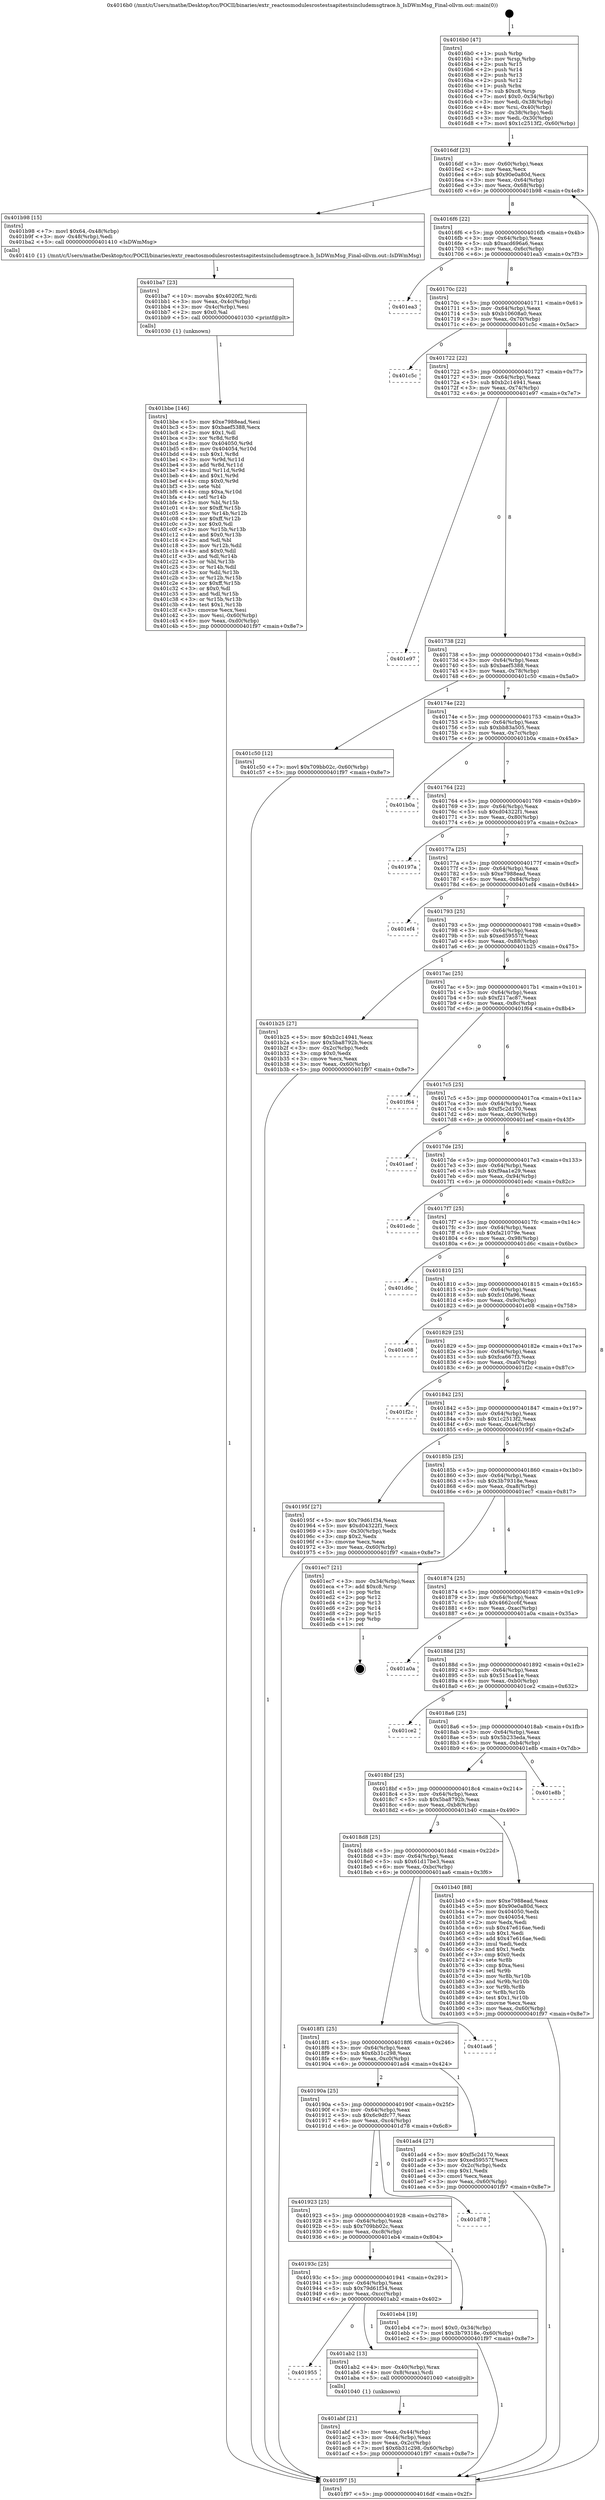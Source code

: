 digraph "0x4016b0" {
  label = "0x4016b0 (/mnt/c/Users/mathe/Desktop/tcc/POCII/binaries/extr_reactosmodulesrostestsapitestsincludemsgtrace.h_IsDWmMsg_Final-ollvm.out::main(0))"
  labelloc = "t"
  node[shape=record]

  Entry [label="",width=0.3,height=0.3,shape=circle,fillcolor=black,style=filled]
  "0x4016df" [label="{
     0x4016df [23]\l
     | [instrs]\l
     &nbsp;&nbsp;0x4016df \<+3\>: mov -0x60(%rbp),%eax\l
     &nbsp;&nbsp;0x4016e2 \<+2\>: mov %eax,%ecx\l
     &nbsp;&nbsp;0x4016e4 \<+6\>: sub $0x90e0a80d,%ecx\l
     &nbsp;&nbsp;0x4016ea \<+3\>: mov %eax,-0x64(%rbp)\l
     &nbsp;&nbsp;0x4016ed \<+3\>: mov %ecx,-0x68(%rbp)\l
     &nbsp;&nbsp;0x4016f0 \<+6\>: je 0000000000401b98 \<main+0x4e8\>\l
  }"]
  "0x401b98" [label="{
     0x401b98 [15]\l
     | [instrs]\l
     &nbsp;&nbsp;0x401b98 \<+7\>: movl $0x64,-0x48(%rbp)\l
     &nbsp;&nbsp;0x401b9f \<+3\>: mov -0x48(%rbp),%edi\l
     &nbsp;&nbsp;0x401ba2 \<+5\>: call 0000000000401410 \<IsDWmMsg\>\l
     | [calls]\l
     &nbsp;&nbsp;0x401410 \{1\} (/mnt/c/Users/mathe/Desktop/tcc/POCII/binaries/extr_reactosmodulesrostestsapitestsincludemsgtrace.h_IsDWmMsg_Final-ollvm.out::IsDWmMsg)\l
  }"]
  "0x4016f6" [label="{
     0x4016f6 [22]\l
     | [instrs]\l
     &nbsp;&nbsp;0x4016f6 \<+5\>: jmp 00000000004016fb \<main+0x4b\>\l
     &nbsp;&nbsp;0x4016fb \<+3\>: mov -0x64(%rbp),%eax\l
     &nbsp;&nbsp;0x4016fe \<+5\>: sub $0xacd696a6,%eax\l
     &nbsp;&nbsp;0x401703 \<+3\>: mov %eax,-0x6c(%rbp)\l
     &nbsp;&nbsp;0x401706 \<+6\>: je 0000000000401ea3 \<main+0x7f3\>\l
  }"]
  Exit [label="",width=0.3,height=0.3,shape=circle,fillcolor=black,style=filled,peripheries=2]
  "0x401ea3" [label="{
     0x401ea3\l
  }", style=dashed]
  "0x40170c" [label="{
     0x40170c [22]\l
     | [instrs]\l
     &nbsp;&nbsp;0x40170c \<+5\>: jmp 0000000000401711 \<main+0x61\>\l
     &nbsp;&nbsp;0x401711 \<+3\>: mov -0x64(%rbp),%eax\l
     &nbsp;&nbsp;0x401714 \<+5\>: sub $0xb10608a0,%eax\l
     &nbsp;&nbsp;0x401719 \<+3\>: mov %eax,-0x70(%rbp)\l
     &nbsp;&nbsp;0x40171c \<+6\>: je 0000000000401c5c \<main+0x5ac\>\l
  }"]
  "0x401bbe" [label="{
     0x401bbe [146]\l
     | [instrs]\l
     &nbsp;&nbsp;0x401bbe \<+5\>: mov $0xe7988ead,%esi\l
     &nbsp;&nbsp;0x401bc3 \<+5\>: mov $0xbaef5388,%ecx\l
     &nbsp;&nbsp;0x401bc8 \<+2\>: mov $0x1,%dl\l
     &nbsp;&nbsp;0x401bca \<+3\>: xor %r8d,%r8d\l
     &nbsp;&nbsp;0x401bcd \<+8\>: mov 0x404050,%r9d\l
     &nbsp;&nbsp;0x401bd5 \<+8\>: mov 0x404054,%r10d\l
     &nbsp;&nbsp;0x401bdd \<+4\>: sub $0x1,%r8d\l
     &nbsp;&nbsp;0x401be1 \<+3\>: mov %r9d,%r11d\l
     &nbsp;&nbsp;0x401be4 \<+3\>: add %r8d,%r11d\l
     &nbsp;&nbsp;0x401be7 \<+4\>: imul %r11d,%r9d\l
     &nbsp;&nbsp;0x401beb \<+4\>: and $0x1,%r9d\l
     &nbsp;&nbsp;0x401bef \<+4\>: cmp $0x0,%r9d\l
     &nbsp;&nbsp;0x401bf3 \<+3\>: sete %bl\l
     &nbsp;&nbsp;0x401bf6 \<+4\>: cmp $0xa,%r10d\l
     &nbsp;&nbsp;0x401bfa \<+4\>: setl %r14b\l
     &nbsp;&nbsp;0x401bfe \<+3\>: mov %bl,%r15b\l
     &nbsp;&nbsp;0x401c01 \<+4\>: xor $0xff,%r15b\l
     &nbsp;&nbsp;0x401c05 \<+3\>: mov %r14b,%r12b\l
     &nbsp;&nbsp;0x401c08 \<+4\>: xor $0xff,%r12b\l
     &nbsp;&nbsp;0x401c0c \<+3\>: xor $0x0,%dl\l
     &nbsp;&nbsp;0x401c0f \<+3\>: mov %r15b,%r13b\l
     &nbsp;&nbsp;0x401c12 \<+4\>: and $0x0,%r13b\l
     &nbsp;&nbsp;0x401c16 \<+2\>: and %dl,%bl\l
     &nbsp;&nbsp;0x401c18 \<+3\>: mov %r12b,%dil\l
     &nbsp;&nbsp;0x401c1b \<+4\>: and $0x0,%dil\l
     &nbsp;&nbsp;0x401c1f \<+3\>: and %dl,%r14b\l
     &nbsp;&nbsp;0x401c22 \<+3\>: or %bl,%r13b\l
     &nbsp;&nbsp;0x401c25 \<+3\>: or %r14b,%dil\l
     &nbsp;&nbsp;0x401c28 \<+3\>: xor %dil,%r13b\l
     &nbsp;&nbsp;0x401c2b \<+3\>: or %r12b,%r15b\l
     &nbsp;&nbsp;0x401c2e \<+4\>: xor $0xff,%r15b\l
     &nbsp;&nbsp;0x401c32 \<+3\>: or $0x0,%dl\l
     &nbsp;&nbsp;0x401c35 \<+3\>: and %dl,%r15b\l
     &nbsp;&nbsp;0x401c38 \<+3\>: or %r15b,%r13b\l
     &nbsp;&nbsp;0x401c3b \<+4\>: test $0x1,%r13b\l
     &nbsp;&nbsp;0x401c3f \<+3\>: cmovne %ecx,%esi\l
     &nbsp;&nbsp;0x401c42 \<+3\>: mov %esi,-0x60(%rbp)\l
     &nbsp;&nbsp;0x401c45 \<+6\>: mov %eax,-0xd0(%rbp)\l
     &nbsp;&nbsp;0x401c4b \<+5\>: jmp 0000000000401f97 \<main+0x8e7\>\l
  }"]
  "0x401c5c" [label="{
     0x401c5c\l
  }", style=dashed]
  "0x401722" [label="{
     0x401722 [22]\l
     | [instrs]\l
     &nbsp;&nbsp;0x401722 \<+5\>: jmp 0000000000401727 \<main+0x77\>\l
     &nbsp;&nbsp;0x401727 \<+3\>: mov -0x64(%rbp),%eax\l
     &nbsp;&nbsp;0x40172a \<+5\>: sub $0xb2c14941,%eax\l
     &nbsp;&nbsp;0x40172f \<+3\>: mov %eax,-0x74(%rbp)\l
     &nbsp;&nbsp;0x401732 \<+6\>: je 0000000000401e97 \<main+0x7e7\>\l
  }"]
  "0x401ba7" [label="{
     0x401ba7 [23]\l
     | [instrs]\l
     &nbsp;&nbsp;0x401ba7 \<+10\>: movabs $0x4020f2,%rdi\l
     &nbsp;&nbsp;0x401bb1 \<+3\>: mov %eax,-0x4c(%rbp)\l
     &nbsp;&nbsp;0x401bb4 \<+3\>: mov -0x4c(%rbp),%esi\l
     &nbsp;&nbsp;0x401bb7 \<+2\>: mov $0x0,%al\l
     &nbsp;&nbsp;0x401bb9 \<+5\>: call 0000000000401030 \<printf@plt\>\l
     | [calls]\l
     &nbsp;&nbsp;0x401030 \{1\} (unknown)\l
  }"]
  "0x401e97" [label="{
     0x401e97\l
  }", style=dashed]
  "0x401738" [label="{
     0x401738 [22]\l
     | [instrs]\l
     &nbsp;&nbsp;0x401738 \<+5\>: jmp 000000000040173d \<main+0x8d\>\l
     &nbsp;&nbsp;0x40173d \<+3\>: mov -0x64(%rbp),%eax\l
     &nbsp;&nbsp;0x401740 \<+5\>: sub $0xbaef5388,%eax\l
     &nbsp;&nbsp;0x401745 \<+3\>: mov %eax,-0x78(%rbp)\l
     &nbsp;&nbsp;0x401748 \<+6\>: je 0000000000401c50 \<main+0x5a0\>\l
  }"]
  "0x401abf" [label="{
     0x401abf [21]\l
     | [instrs]\l
     &nbsp;&nbsp;0x401abf \<+3\>: mov %eax,-0x44(%rbp)\l
     &nbsp;&nbsp;0x401ac2 \<+3\>: mov -0x44(%rbp),%eax\l
     &nbsp;&nbsp;0x401ac5 \<+3\>: mov %eax,-0x2c(%rbp)\l
     &nbsp;&nbsp;0x401ac8 \<+7\>: movl $0x6b31c298,-0x60(%rbp)\l
     &nbsp;&nbsp;0x401acf \<+5\>: jmp 0000000000401f97 \<main+0x8e7\>\l
  }"]
  "0x401c50" [label="{
     0x401c50 [12]\l
     | [instrs]\l
     &nbsp;&nbsp;0x401c50 \<+7\>: movl $0x709bb02c,-0x60(%rbp)\l
     &nbsp;&nbsp;0x401c57 \<+5\>: jmp 0000000000401f97 \<main+0x8e7\>\l
  }"]
  "0x40174e" [label="{
     0x40174e [22]\l
     | [instrs]\l
     &nbsp;&nbsp;0x40174e \<+5\>: jmp 0000000000401753 \<main+0xa3\>\l
     &nbsp;&nbsp;0x401753 \<+3\>: mov -0x64(%rbp),%eax\l
     &nbsp;&nbsp;0x401756 \<+5\>: sub $0xbb83a505,%eax\l
     &nbsp;&nbsp;0x40175b \<+3\>: mov %eax,-0x7c(%rbp)\l
     &nbsp;&nbsp;0x40175e \<+6\>: je 0000000000401b0a \<main+0x45a\>\l
  }"]
  "0x401955" [label="{
     0x401955\l
  }", style=dashed]
  "0x401b0a" [label="{
     0x401b0a\l
  }", style=dashed]
  "0x401764" [label="{
     0x401764 [22]\l
     | [instrs]\l
     &nbsp;&nbsp;0x401764 \<+5\>: jmp 0000000000401769 \<main+0xb9\>\l
     &nbsp;&nbsp;0x401769 \<+3\>: mov -0x64(%rbp),%eax\l
     &nbsp;&nbsp;0x40176c \<+5\>: sub $0xd04322f1,%eax\l
     &nbsp;&nbsp;0x401771 \<+3\>: mov %eax,-0x80(%rbp)\l
     &nbsp;&nbsp;0x401774 \<+6\>: je 000000000040197a \<main+0x2ca\>\l
  }"]
  "0x401ab2" [label="{
     0x401ab2 [13]\l
     | [instrs]\l
     &nbsp;&nbsp;0x401ab2 \<+4\>: mov -0x40(%rbp),%rax\l
     &nbsp;&nbsp;0x401ab6 \<+4\>: mov 0x8(%rax),%rdi\l
     &nbsp;&nbsp;0x401aba \<+5\>: call 0000000000401040 \<atoi@plt\>\l
     | [calls]\l
     &nbsp;&nbsp;0x401040 \{1\} (unknown)\l
  }"]
  "0x40197a" [label="{
     0x40197a\l
  }", style=dashed]
  "0x40177a" [label="{
     0x40177a [25]\l
     | [instrs]\l
     &nbsp;&nbsp;0x40177a \<+5\>: jmp 000000000040177f \<main+0xcf\>\l
     &nbsp;&nbsp;0x40177f \<+3\>: mov -0x64(%rbp),%eax\l
     &nbsp;&nbsp;0x401782 \<+5\>: sub $0xe7988ead,%eax\l
     &nbsp;&nbsp;0x401787 \<+6\>: mov %eax,-0x84(%rbp)\l
     &nbsp;&nbsp;0x40178d \<+6\>: je 0000000000401ef4 \<main+0x844\>\l
  }"]
  "0x40193c" [label="{
     0x40193c [25]\l
     | [instrs]\l
     &nbsp;&nbsp;0x40193c \<+5\>: jmp 0000000000401941 \<main+0x291\>\l
     &nbsp;&nbsp;0x401941 \<+3\>: mov -0x64(%rbp),%eax\l
     &nbsp;&nbsp;0x401944 \<+5\>: sub $0x79d61f34,%eax\l
     &nbsp;&nbsp;0x401949 \<+6\>: mov %eax,-0xcc(%rbp)\l
     &nbsp;&nbsp;0x40194f \<+6\>: je 0000000000401ab2 \<main+0x402\>\l
  }"]
  "0x401ef4" [label="{
     0x401ef4\l
  }", style=dashed]
  "0x401793" [label="{
     0x401793 [25]\l
     | [instrs]\l
     &nbsp;&nbsp;0x401793 \<+5\>: jmp 0000000000401798 \<main+0xe8\>\l
     &nbsp;&nbsp;0x401798 \<+3\>: mov -0x64(%rbp),%eax\l
     &nbsp;&nbsp;0x40179b \<+5\>: sub $0xed59557f,%eax\l
     &nbsp;&nbsp;0x4017a0 \<+6\>: mov %eax,-0x88(%rbp)\l
     &nbsp;&nbsp;0x4017a6 \<+6\>: je 0000000000401b25 \<main+0x475\>\l
  }"]
  "0x401eb4" [label="{
     0x401eb4 [19]\l
     | [instrs]\l
     &nbsp;&nbsp;0x401eb4 \<+7\>: movl $0x0,-0x34(%rbp)\l
     &nbsp;&nbsp;0x401ebb \<+7\>: movl $0x3b79318e,-0x60(%rbp)\l
     &nbsp;&nbsp;0x401ec2 \<+5\>: jmp 0000000000401f97 \<main+0x8e7\>\l
  }"]
  "0x401b25" [label="{
     0x401b25 [27]\l
     | [instrs]\l
     &nbsp;&nbsp;0x401b25 \<+5\>: mov $0xb2c14941,%eax\l
     &nbsp;&nbsp;0x401b2a \<+5\>: mov $0x5ba8792b,%ecx\l
     &nbsp;&nbsp;0x401b2f \<+3\>: mov -0x2c(%rbp),%edx\l
     &nbsp;&nbsp;0x401b32 \<+3\>: cmp $0x0,%edx\l
     &nbsp;&nbsp;0x401b35 \<+3\>: cmove %ecx,%eax\l
     &nbsp;&nbsp;0x401b38 \<+3\>: mov %eax,-0x60(%rbp)\l
     &nbsp;&nbsp;0x401b3b \<+5\>: jmp 0000000000401f97 \<main+0x8e7\>\l
  }"]
  "0x4017ac" [label="{
     0x4017ac [25]\l
     | [instrs]\l
     &nbsp;&nbsp;0x4017ac \<+5\>: jmp 00000000004017b1 \<main+0x101\>\l
     &nbsp;&nbsp;0x4017b1 \<+3\>: mov -0x64(%rbp),%eax\l
     &nbsp;&nbsp;0x4017b4 \<+5\>: sub $0xf217ac87,%eax\l
     &nbsp;&nbsp;0x4017b9 \<+6\>: mov %eax,-0x8c(%rbp)\l
     &nbsp;&nbsp;0x4017bf \<+6\>: je 0000000000401f64 \<main+0x8b4\>\l
  }"]
  "0x401923" [label="{
     0x401923 [25]\l
     | [instrs]\l
     &nbsp;&nbsp;0x401923 \<+5\>: jmp 0000000000401928 \<main+0x278\>\l
     &nbsp;&nbsp;0x401928 \<+3\>: mov -0x64(%rbp),%eax\l
     &nbsp;&nbsp;0x40192b \<+5\>: sub $0x709bb02c,%eax\l
     &nbsp;&nbsp;0x401930 \<+6\>: mov %eax,-0xc8(%rbp)\l
     &nbsp;&nbsp;0x401936 \<+6\>: je 0000000000401eb4 \<main+0x804\>\l
  }"]
  "0x401f64" [label="{
     0x401f64\l
  }", style=dashed]
  "0x4017c5" [label="{
     0x4017c5 [25]\l
     | [instrs]\l
     &nbsp;&nbsp;0x4017c5 \<+5\>: jmp 00000000004017ca \<main+0x11a\>\l
     &nbsp;&nbsp;0x4017ca \<+3\>: mov -0x64(%rbp),%eax\l
     &nbsp;&nbsp;0x4017cd \<+5\>: sub $0xf5c2d170,%eax\l
     &nbsp;&nbsp;0x4017d2 \<+6\>: mov %eax,-0x90(%rbp)\l
     &nbsp;&nbsp;0x4017d8 \<+6\>: je 0000000000401aef \<main+0x43f\>\l
  }"]
  "0x401d78" [label="{
     0x401d78\l
  }", style=dashed]
  "0x401aef" [label="{
     0x401aef\l
  }", style=dashed]
  "0x4017de" [label="{
     0x4017de [25]\l
     | [instrs]\l
     &nbsp;&nbsp;0x4017de \<+5\>: jmp 00000000004017e3 \<main+0x133\>\l
     &nbsp;&nbsp;0x4017e3 \<+3\>: mov -0x64(%rbp),%eax\l
     &nbsp;&nbsp;0x4017e6 \<+5\>: sub $0xf9aa1e29,%eax\l
     &nbsp;&nbsp;0x4017eb \<+6\>: mov %eax,-0x94(%rbp)\l
     &nbsp;&nbsp;0x4017f1 \<+6\>: je 0000000000401edc \<main+0x82c\>\l
  }"]
  "0x40190a" [label="{
     0x40190a [25]\l
     | [instrs]\l
     &nbsp;&nbsp;0x40190a \<+5\>: jmp 000000000040190f \<main+0x25f\>\l
     &nbsp;&nbsp;0x40190f \<+3\>: mov -0x64(%rbp),%eax\l
     &nbsp;&nbsp;0x401912 \<+5\>: sub $0x6c9dfc77,%eax\l
     &nbsp;&nbsp;0x401917 \<+6\>: mov %eax,-0xc4(%rbp)\l
     &nbsp;&nbsp;0x40191d \<+6\>: je 0000000000401d78 \<main+0x6c8\>\l
  }"]
  "0x401edc" [label="{
     0x401edc\l
  }", style=dashed]
  "0x4017f7" [label="{
     0x4017f7 [25]\l
     | [instrs]\l
     &nbsp;&nbsp;0x4017f7 \<+5\>: jmp 00000000004017fc \<main+0x14c\>\l
     &nbsp;&nbsp;0x4017fc \<+3\>: mov -0x64(%rbp),%eax\l
     &nbsp;&nbsp;0x4017ff \<+5\>: sub $0xfa21079e,%eax\l
     &nbsp;&nbsp;0x401804 \<+6\>: mov %eax,-0x98(%rbp)\l
     &nbsp;&nbsp;0x40180a \<+6\>: je 0000000000401d6c \<main+0x6bc\>\l
  }"]
  "0x401ad4" [label="{
     0x401ad4 [27]\l
     | [instrs]\l
     &nbsp;&nbsp;0x401ad4 \<+5\>: mov $0xf5c2d170,%eax\l
     &nbsp;&nbsp;0x401ad9 \<+5\>: mov $0xed59557f,%ecx\l
     &nbsp;&nbsp;0x401ade \<+3\>: mov -0x2c(%rbp),%edx\l
     &nbsp;&nbsp;0x401ae1 \<+3\>: cmp $0x1,%edx\l
     &nbsp;&nbsp;0x401ae4 \<+3\>: cmovl %ecx,%eax\l
     &nbsp;&nbsp;0x401ae7 \<+3\>: mov %eax,-0x60(%rbp)\l
     &nbsp;&nbsp;0x401aea \<+5\>: jmp 0000000000401f97 \<main+0x8e7\>\l
  }"]
  "0x401d6c" [label="{
     0x401d6c\l
  }", style=dashed]
  "0x401810" [label="{
     0x401810 [25]\l
     | [instrs]\l
     &nbsp;&nbsp;0x401810 \<+5\>: jmp 0000000000401815 \<main+0x165\>\l
     &nbsp;&nbsp;0x401815 \<+3\>: mov -0x64(%rbp),%eax\l
     &nbsp;&nbsp;0x401818 \<+5\>: sub $0xfc10fa96,%eax\l
     &nbsp;&nbsp;0x40181d \<+6\>: mov %eax,-0x9c(%rbp)\l
     &nbsp;&nbsp;0x401823 \<+6\>: je 0000000000401e08 \<main+0x758\>\l
  }"]
  "0x4018f1" [label="{
     0x4018f1 [25]\l
     | [instrs]\l
     &nbsp;&nbsp;0x4018f1 \<+5\>: jmp 00000000004018f6 \<main+0x246\>\l
     &nbsp;&nbsp;0x4018f6 \<+3\>: mov -0x64(%rbp),%eax\l
     &nbsp;&nbsp;0x4018f9 \<+5\>: sub $0x6b31c298,%eax\l
     &nbsp;&nbsp;0x4018fe \<+6\>: mov %eax,-0xc0(%rbp)\l
     &nbsp;&nbsp;0x401904 \<+6\>: je 0000000000401ad4 \<main+0x424\>\l
  }"]
  "0x401e08" [label="{
     0x401e08\l
  }", style=dashed]
  "0x401829" [label="{
     0x401829 [25]\l
     | [instrs]\l
     &nbsp;&nbsp;0x401829 \<+5\>: jmp 000000000040182e \<main+0x17e\>\l
     &nbsp;&nbsp;0x40182e \<+3\>: mov -0x64(%rbp),%eax\l
     &nbsp;&nbsp;0x401831 \<+5\>: sub $0xfca667f3,%eax\l
     &nbsp;&nbsp;0x401836 \<+6\>: mov %eax,-0xa0(%rbp)\l
     &nbsp;&nbsp;0x40183c \<+6\>: je 0000000000401f2c \<main+0x87c\>\l
  }"]
  "0x401aa6" [label="{
     0x401aa6\l
  }", style=dashed]
  "0x401f2c" [label="{
     0x401f2c\l
  }", style=dashed]
  "0x401842" [label="{
     0x401842 [25]\l
     | [instrs]\l
     &nbsp;&nbsp;0x401842 \<+5\>: jmp 0000000000401847 \<main+0x197\>\l
     &nbsp;&nbsp;0x401847 \<+3\>: mov -0x64(%rbp),%eax\l
     &nbsp;&nbsp;0x40184a \<+5\>: sub $0x1c2513f2,%eax\l
     &nbsp;&nbsp;0x40184f \<+6\>: mov %eax,-0xa4(%rbp)\l
     &nbsp;&nbsp;0x401855 \<+6\>: je 000000000040195f \<main+0x2af\>\l
  }"]
  "0x4018d8" [label="{
     0x4018d8 [25]\l
     | [instrs]\l
     &nbsp;&nbsp;0x4018d8 \<+5\>: jmp 00000000004018dd \<main+0x22d\>\l
     &nbsp;&nbsp;0x4018dd \<+3\>: mov -0x64(%rbp),%eax\l
     &nbsp;&nbsp;0x4018e0 \<+5\>: sub $0x61d17be3,%eax\l
     &nbsp;&nbsp;0x4018e5 \<+6\>: mov %eax,-0xbc(%rbp)\l
     &nbsp;&nbsp;0x4018eb \<+6\>: je 0000000000401aa6 \<main+0x3f6\>\l
  }"]
  "0x40195f" [label="{
     0x40195f [27]\l
     | [instrs]\l
     &nbsp;&nbsp;0x40195f \<+5\>: mov $0x79d61f34,%eax\l
     &nbsp;&nbsp;0x401964 \<+5\>: mov $0xd04322f1,%ecx\l
     &nbsp;&nbsp;0x401969 \<+3\>: mov -0x30(%rbp),%edx\l
     &nbsp;&nbsp;0x40196c \<+3\>: cmp $0x2,%edx\l
     &nbsp;&nbsp;0x40196f \<+3\>: cmovne %ecx,%eax\l
     &nbsp;&nbsp;0x401972 \<+3\>: mov %eax,-0x60(%rbp)\l
     &nbsp;&nbsp;0x401975 \<+5\>: jmp 0000000000401f97 \<main+0x8e7\>\l
  }"]
  "0x40185b" [label="{
     0x40185b [25]\l
     | [instrs]\l
     &nbsp;&nbsp;0x40185b \<+5\>: jmp 0000000000401860 \<main+0x1b0\>\l
     &nbsp;&nbsp;0x401860 \<+3\>: mov -0x64(%rbp),%eax\l
     &nbsp;&nbsp;0x401863 \<+5\>: sub $0x3b79318e,%eax\l
     &nbsp;&nbsp;0x401868 \<+6\>: mov %eax,-0xa8(%rbp)\l
     &nbsp;&nbsp;0x40186e \<+6\>: je 0000000000401ec7 \<main+0x817\>\l
  }"]
  "0x401f97" [label="{
     0x401f97 [5]\l
     | [instrs]\l
     &nbsp;&nbsp;0x401f97 \<+5\>: jmp 00000000004016df \<main+0x2f\>\l
  }"]
  "0x4016b0" [label="{
     0x4016b0 [47]\l
     | [instrs]\l
     &nbsp;&nbsp;0x4016b0 \<+1\>: push %rbp\l
     &nbsp;&nbsp;0x4016b1 \<+3\>: mov %rsp,%rbp\l
     &nbsp;&nbsp;0x4016b4 \<+2\>: push %r15\l
     &nbsp;&nbsp;0x4016b6 \<+2\>: push %r14\l
     &nbsp;&nbsp;0x4016b8 \<+2\>: push %r13\l
     &nbsp;&nbsp;0x4016ba \<+2\>: push %r12\l
     &nbsp;&nbsp;0x4016bc \<+1\>: push %rbx\l
     &nbsp;&nbsp;0x4016bd \<+7\>: sub $0xc8,%rsp\l
     &nbsp;&nbsp;0x4016c4 \<+7\>: movl $0x0,-0x34(%rbp)\l
     &nbsp;&nbsp;0x4016cb \<+3\>: mov %edi,-0x38(%rbp)\l
     &nbsp;&nbsp;0x4016ce \<+4\>: mov %rsi,-0x40(%rbp)\l
     &nbsp;&nbsp;0x4016d2 \<+3\>: mov -0x38(%rbp),%edi\l
     &nbsp;&nbsp;0x4016d5 \<+3\>: mov %edi,-0x30(%rbp)\l
     &nbsp;&nbsp;0x4016d8 \<+7\>: movl $0x1c2513f2,-0x60(%rbp)\l
  }"]
  "0x401b40" [label="{
     0x401b40 [88]\l
     | [instrs]\l
     &nbsp;&nbsp;0x401b40 \<+5\>: mov $0xe7988ead,%eax\l
     &nbsp;&nbsp;0x401b45 \<+5\>: mov $0x90e0a80d,%ecx\l
     &nbsp;&nbsp;0x401b4a \<+7\>: mov 0x404050,%edx\l
     &nbsp;&nbsp;0x401b51 \<+7\>: mov 0x404054,%esi\l
     &nbsp;&nbsp;0x401b58 \<+2\>: mov %edx,%edi\l
     &nbsp;&nbsp;0x401b5a \<+6\>: sub $0x47e616ae,%edi\l
     &nbsp;&nbsp;0x401b60 \<+3\>: sub $0x1,%edi\l
     &nbsp;&nbsp;0x401b63 \<+6\>: add $0x47e616ae,%edi\l
     &nbsp;&nbsp;0x401b69 \<+3\>: imul %edi,%edx\l
     &nbsp;&nbsp;0x401b6c \<+3\>: and $0x1,%edx\l
     &nbsp;&nbsp;0x401b6f \<+3\>: cmp $0x0,%edx\l
     &nbsp;&nbsp;0x401b72 \<+4\>: sete %r8b\l
     &nbsp;&nbsp;0x401b76 \<+3\>: cmp $0xa,%esi\l
     &nbsp;&nbsp;0x401b79 \<+4\>: setl %r9b\l
     &nbsp;&nbsp;0x401b7d \<+3\>: mov %r8b,%r10b\l
     &nbsp;&nbsp;0x401b80 \<+3\>: and %r9b,%r10b\l
     &nbsp;&nbsp;0x401b83 \<+3\>: xor %r9b,%r8b\l
     &nbsp;&nbsp;0x401b86 \<+3\>: or %r8b,%r10b\l
     &nbsp;&nbsp;0x401b89 \<+4\>: test $0x1,%r10b\l
     &nbsp;&nbsp;0x401b8d \<+3\>: cmovne %ecx,%eax\l
     &nbsp;&nbsp;0x401b90 \<+3\>: mov %eax,-0x60(%rbp)\l
     &nbsp;&nbsp;0x401b93 \<+5\>: jmp 0000000000401f97 \<main+0x8e7\>\l
  }"]
  "0x401ec7" [label="{
     0x401ec7 [21]\l
     | [instrs]\l
     &nbsp;&nbsp;0x401ec7 \<+3\>: mov -0x34(%rbp),%eax\l
     &nbsp;&nbsp;0x401eca \<+7\>: add $0xc8,%rsp\l
     &nbsp;&nbsp;0x401ed1 \<+1\>: pop %rbx\l
     &nbsp;&nbsp;0x401ed2 \<+2\>: pop %r12\l
     &nbsp;&nbsp;0x401ed4 \<+2\>: pop %r13\l
     &nbsp;&nbsp;0x401ed6 \<+2\>: pop %r14\l
     &nbsp;&nbsp;0x401ed8 \<+2\>: pop %r15\l
     &nbsp;&nbsp;0x401eda \<+1\>: pop %rbp\l
     &nbsp;&nbsp;0x401edb \<+1\>: ret\l
  }"]
  "0x401874" [label="{
     0x401874 [25]\l
     | [instrs]\l
     &nbsp;&nbsp;0x401874 \<+5\>: jmp 0000000000401879 \<main+0x1c9\>\l
     &nbsp;&nbsp;0x401879 \<+3\>: mov -0x64(%rbp),%eax\l
     &nbsp;&nbsp;0x40187c \<+5\>: sub $0x4662cc6f,%eax\l
     &nbsp;&nbsp;0x401881 \<+6\>: mov %eax,-0xac(%rbp)\l
     &nbsp;&nbsp;0x401887 \<+6\>: je 0000000000401a0a \<main+0x35a\>\l
  }"]
  "0x4018bf" [label="{
     0x4018bf [25]\l
     | [instrs]\l
     &nbsp;&nbsp;0x4018bf \<+5\>: jmp 00000000004018c4 \<main+0x214\>\l
     &nbsp;&nbsp;0x4018c4 \<+3\>: mov -0x64(%rbp),%eax\l
     &nbsp;&nbsp;0x4018c7 \<+5\>: sub $0x5ba8792b,%eax\l
     &nbsp;&nbsp;0x4018cc \<+6\>: mov %eax,-0xb8(%rbp)\l
     &nbsp;&nbsp;0x4018d2 \<+6\>: je 0000000000401b40 \<main+0x490\>\l
  }"]
  "0x401a0a" [label="{
     0x401a0a\l
  }", style=dashed]
  "0x40188d" [label="{
     0x40188d [25]\l
     | [instrs]\l
     &nbsp;&nbsp;0x40188d \<+5\>: jmp 0000000000401892 \<main+0x1e2\>\l
     &nbsp;&nbsp;0x401892 \<+3\>: mov -0x64(%rbp),%eax\l
     &nbsp;&nbsp;0x401895 \<+5\>: sub $0x515ca41e,%eax\l
     &nbsp;&nbsp;0x40189a \<+6\>: mov %eax,-0xb0(%rbp)\l
     &nbsp;&nbsp;0x4018a0 \<+6\>: je 0000000000401ce2 \<main+0x632\>\l
  }"]
  "0x401e8b" [label="{
     0x401e8b\l
  }", style=dashed]
  "0x401ce2" [label="{
     0x401ce2\l
  }", style=dashed]
  "0x4018a6" [label="{
     0x4018a6 [25]\l
     | [instrs]\l
     &nbsp;&nbsp;0x4018a6 \<+5\>: jmp 00000000004018ab \<main+0x1fb\>\l
     &nbsp;&nbsp;0x4018ab \<+3\>: mov -0x64(%rbp),%eax\l
     &nbsp;&nbsp;0x4018ae \<+5\>: sub $0x5b233eda,%eax\l
     &nbsp;&nbsp;0x4018b3 \<+6\>: mov %eax,-0xb4(%rbp)\l
     &nbsp;&nbsp;0x4018b9 \<+6\>: je 0000000000401e8b \<main+0x7db\>\l
  }"]
  Entry -> "0x4016b0" [label=" 1"]
  "0x4016df" -> "0x401b98" [label=" 1"]
  "0x4016df" -> "0x4016f6" [label=" 8"]
  "0x401ec7" -> Exit [label=" 1"]
  "0x4016f6" -> "0x401ea3" [label=" 0"]
  "0x4016f6" -> "0x40170c" [label=" 8"]
  "0x401eb4" -> "0x401f97" [label=" 1"]
  "0x40170c" -> "0x401c5c" [label=" 0"]
  "0x40170c" -> "0x401722" [label=" 8"]
  "0x401c50" -> "0x401f97" [label=" 1"]
  "0x401722" -> "0x401e97" [label=" 0"]
  "0x401722" -> "0x401738" [label=" 8"]
  "0x401bbe" -> "0x401f97" [label=" 1"]
  "0x401738" -> "0x401c50" [label=" 1"]
  "0x401738" -> "0x40174e" [label=" 7"]
  "0x401ba7" -> "0x401bbe" [label=" 1"]
  "0x40174e" -> "0x401b0a" [label=" 0"]
  "0x40174e" -> "0x401764" [label=" 7"]
  "0x401b98" -> "0x401ba7" [label=" 1"]
  "0x401764" -> "0x40197a" [label=" 0"]
  "0x401764" -> "0x40177a" [label=" 7"]
  "0x401b40" -> "0x401f97" [label=" 1"]
  "0x40177a" -> "0x401ef4" [label=" 0"]
  "0x40177a" -> "0x401793" [label=" 7"]
  "0x401ad4" -> "0x401f97" [label=" 1"]
  "0x401793" -> "0x401b25" [label=" 1"]
  "0x401793" -> "0x4017ac" [label=" 6"]
  "0x401abf" -> "0x401f97" [label=" 1"]
  "0x4017ac" -> "0x401f64" [label=" 0"]
  "0x4017ac" -> "0x4017c5" [label=" 6"]
  "0x40193c" -> "0x401955" [label=" 0"]
  "0x4017c5" -> "0x401aef" [label=" 0"]
  "0x4017c5" -> "0x4017de" [label=" 6"]
  "0x40193c" -> "0x401ab2" [label=" 1"]
  "0x4017de" -> "0x401edc" [label=" 0"]
  "0x4017de" -> "0x4017f7" [label=" 6"]
  "0x401923" -> "0x40193c" [label=" 1"]
  "0x4017f7" -> "0x401d6c" [label=" 0"]
  "0x4017f7" -> "0x401810" [label=" 6"]
  "0x401923" -> "0x401eb4" [label=" 1"]
  "0x401810" -> "0x401e08" [label=" 0"]
  "0x401810" -> "0x401829" [label=" 6"]
  "0x40190a" -> "0x401923" [label=" 2"]
  "0x401829" -> "0x401f2c" [label=" 0"]
  "0x401829" -> "0x401842" [label=" 6"]
  "0x40190a" -> "0x401d78" [label=" 0"]
  "0x401842" -> "0x40195f" [label=" 1"]
  "0x401842" -> "0x40185b" [label=" 5"]
  "0x40195f" -> "0x401f97" [label=" 1"]
  "0x4016b0" -> "0x4016df" [label=" 1"]
  "0x401f97" -> "0x4016df" [label=" 8"]
  "0x4018f1" -> "0x40190a" [label=" 2"]
  "0x40185b" -> "0x401ec7" [label=" 1"]
  "0x40185b" -> "0x401874" [label=" 4"]
  "0x4018f1" -> "0x401ad4" [label=" 1"]
  "0x401874" -> "0x401a0a" [label=" 0"]
  "0x401874" -> "0x40188d" [label=" 4"]
  "0x4018d8" -> "0x4018f1" [label=" 3"]
  "0x40188d" -> "0x401ce2" [label=" 0"]
  "0x40188d" -> "0x4018a6" [label=" 4"]
  "0x4018d8" -> "0x401aa6" [label=" 0"]
  "0x4018a6" -> "0x401e8b" [label=" 0"]
  "0x4018a6" -> "0x4018bf" [label=" 4"]
  "0x401ab2" -> "0x401abf" [label=" 1"]
  "0x4018bf" -> "0x401b40" [label=" 1"]
  "0x4018bf" -> "0x4018d8" [label=" 3"]
  "0x401b25" -> "0x401f97" [label=" 1"]
}
